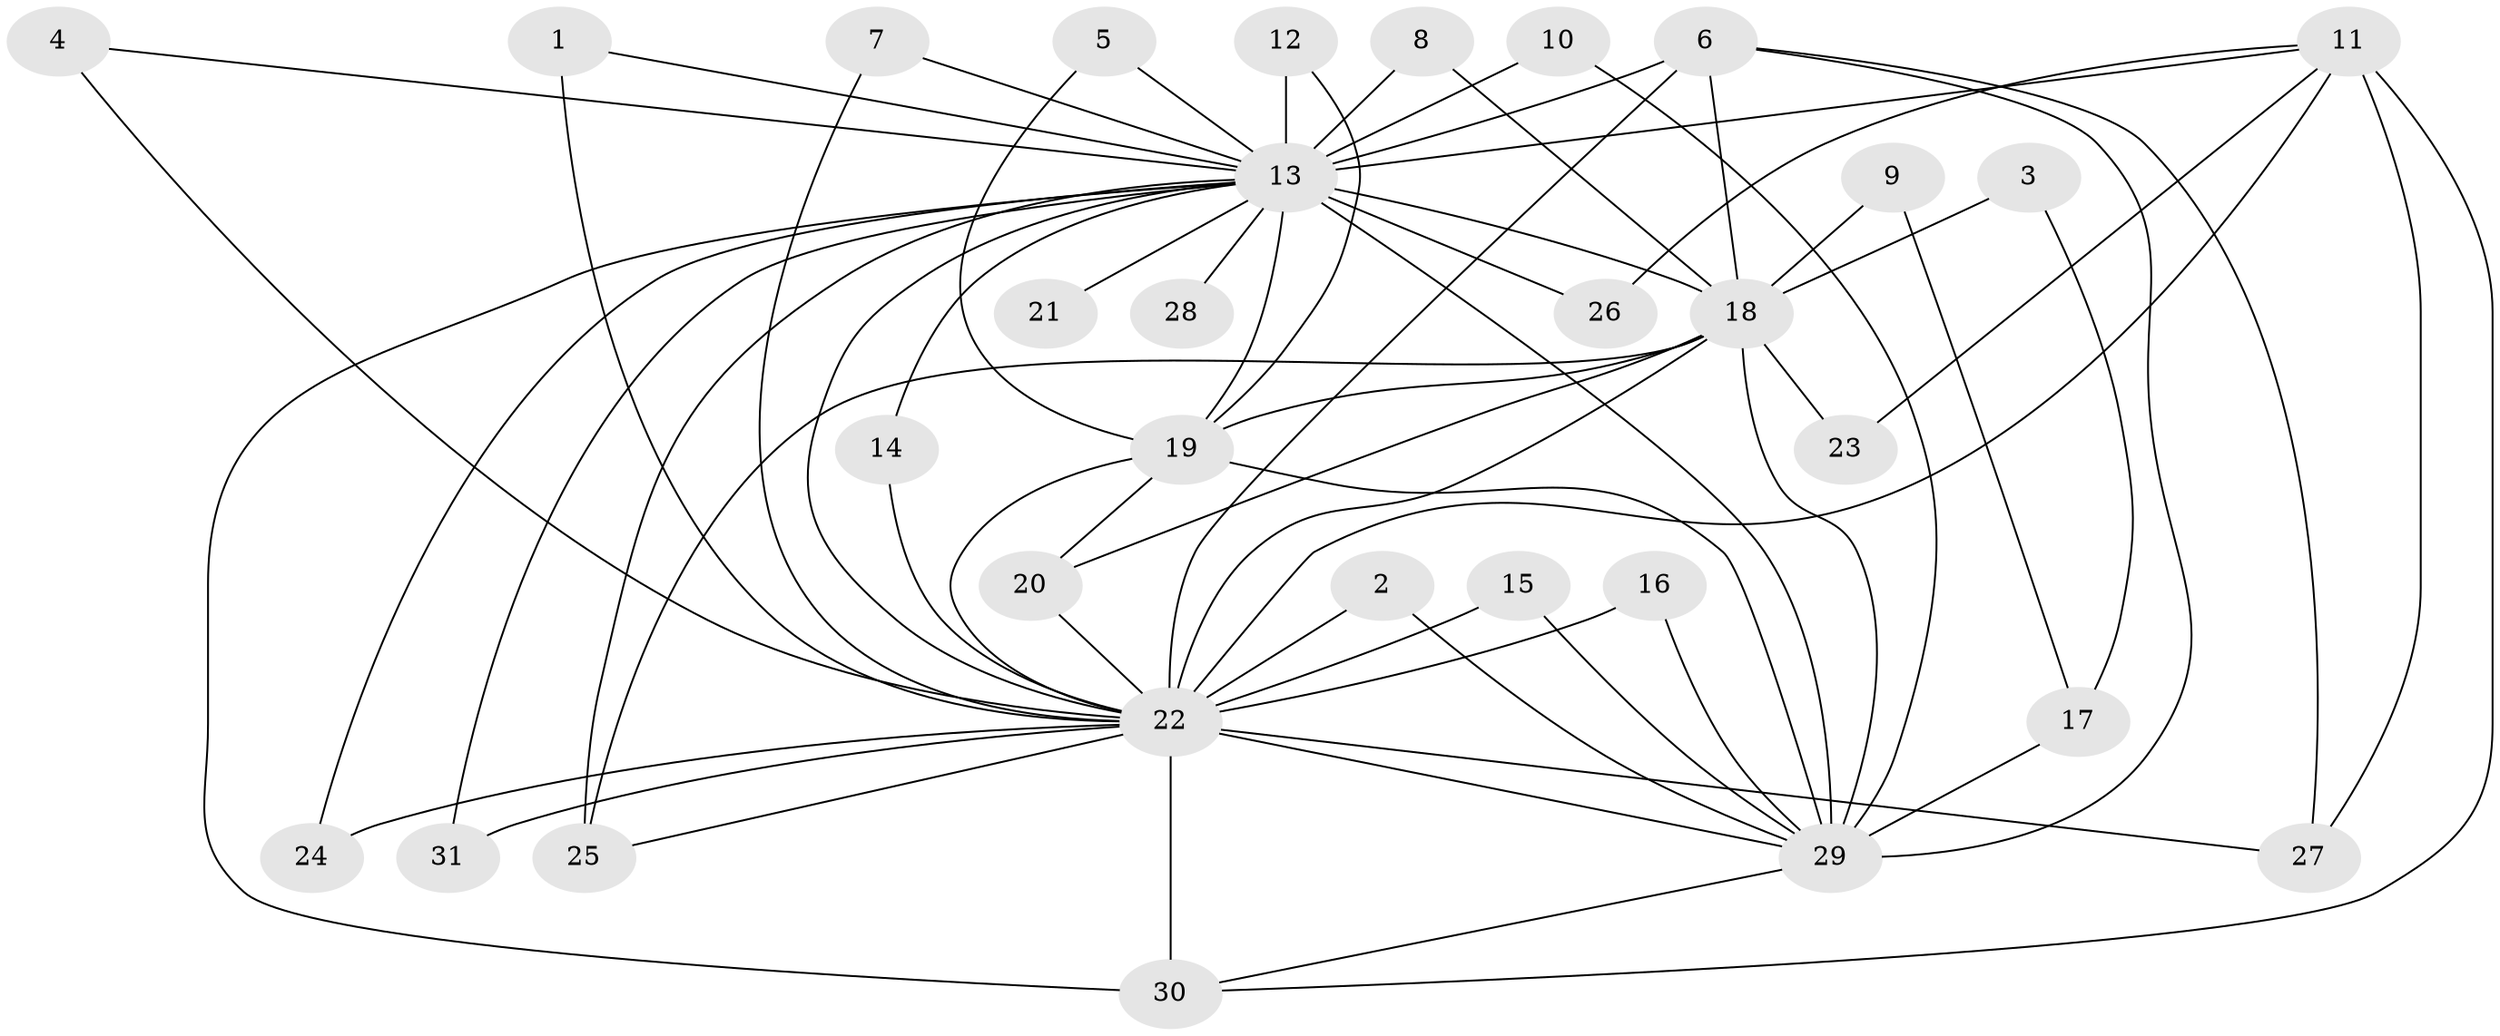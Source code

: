 // original degree distribution, {18: 0.016666666666666666, 20: 0.03333333333333333, 25: 0.016666666666666666, 21: 0.016666666666666666, 9: 0.016666666666666666, 14: 0.016666666666666666, 15: 0.016666666666666666, 12: 0.016666666666666666, 11: 0.016666666666666666, 3: 0.11666666666666667, 4: 0.08333333333333333, 2: 0.6, 6: 0.03333333333333333}
// Generated by graph-tools (version 1.1) at 2025/49/03/09/25 03:49:42]
// undirected, 31 vertices, 66 edges
graph export_dot {
graph [start="1"]
  node [color=gray90,style=filled];
  1;
  2;
  3;
  4;
  5;
  6;
  7;
  8;
  9;
  10;
  11;
  12;
  13;
  14;
  15;
  16;
  17;
  18;
  19;
  20;
  21;
  22;
  23;
  24;
  25;
  26;
  27;
  28;
  29;
  30;
  31;
  1 -- 13 [weight=1.0];
  1 -- 22 [weight=1.0];
  2 -- 22 [weight=1.0];
  2 -- 29 [weight=1.0];
  3 -- 17 [weight=1.0];
  3 -- 18 [weight=1.0];
  4 -- 13 [weight=1.0];
  4 -- 22 [weight=1.0];
  5 -- 13 [weight=1.0];
  5 -- 19 [weight=1.0];
  6 -- 13 [weight=1.0];
  6 -- 18 [weight=1.0];
  6 -- 22 [weight=2.0];
  6 -- 27 [weight=1.0];
  6 -- 29 [weight=1.0];
  7 -- 13 [weight=1.0];
  7 -- 22 [weight=1.0];
  8 -- 13 [weight=1.0];
  8 -- 18 [weight=1.0];
  9 -- 17 [weight=1.0];
  9 -- 18 [weight=1.0];
  10 -- 13 [weight=2.0];
  10 -- 29 [weight=1.0];
  11 -- 13 [weight=1.0];
  11 -- 22 [weight=3.0];
  11 -- 23 [weight=1.0];
  11 -- 26 [weight=1.0];
  11 -- 27 [weight=1.0];
  11 -- 30 [weight=1.0];
  12 -- 13 [weight=2.0];
  12 -- 19 [weight=1.0];
  13 -- 14 [weight=1.0];
  13 -- 18 [weight=4.0];
  13 -- 19 [weight=3.0];
  13 -- 21 [weight=2.0];
  13 -- 22 [weight=5.0];
  13 -- 24 [weight=1.0];
  13 -- 25 [weight=1.0];
  13 -- 26 [weight=1.0];
  13 -- 28 [weight=2.0];
  13 -- 29 [weight=7.0];
  13 -- 30 [weight=1.0];
  13 -- 31 [weight=2.0];
  14 -- 22 [weight=1.0];
  15 -- 22 [weight=1.0];
  15 -- 29 [weight=1.0];
  16 -- 22 [weight=1.0];
  16 -- 29 [weight=1.0];
  17 -- 29 [weight=3.0];
  18 -- 19 [weight=2.0];
  18 -- 20 [weight=1.0];
  18 -- 22 [weight=4.0];
  18 -- 23 [weight=1.0];
  18 -- 25 [weight=1.0];
  18 -- 29 [weight=6.0];
  19 -- 20 [weight=1.0];
  19 -- 22 [weight=3.0];
  19 -- 29 [weight=3.0];
  20 -- 22 [weight=1.0];
  22 -- 24 [weight=1.0];
  22 -- 25 [weight=1.0];
  22 -- 27 [weight=1.0];
  22 -- 29 [weight=6.0];
  22 -- 30 [weight=2.0];
  22 -- 31 [weight=1.0];
  29 -- 30 [weight=1.0];
}
